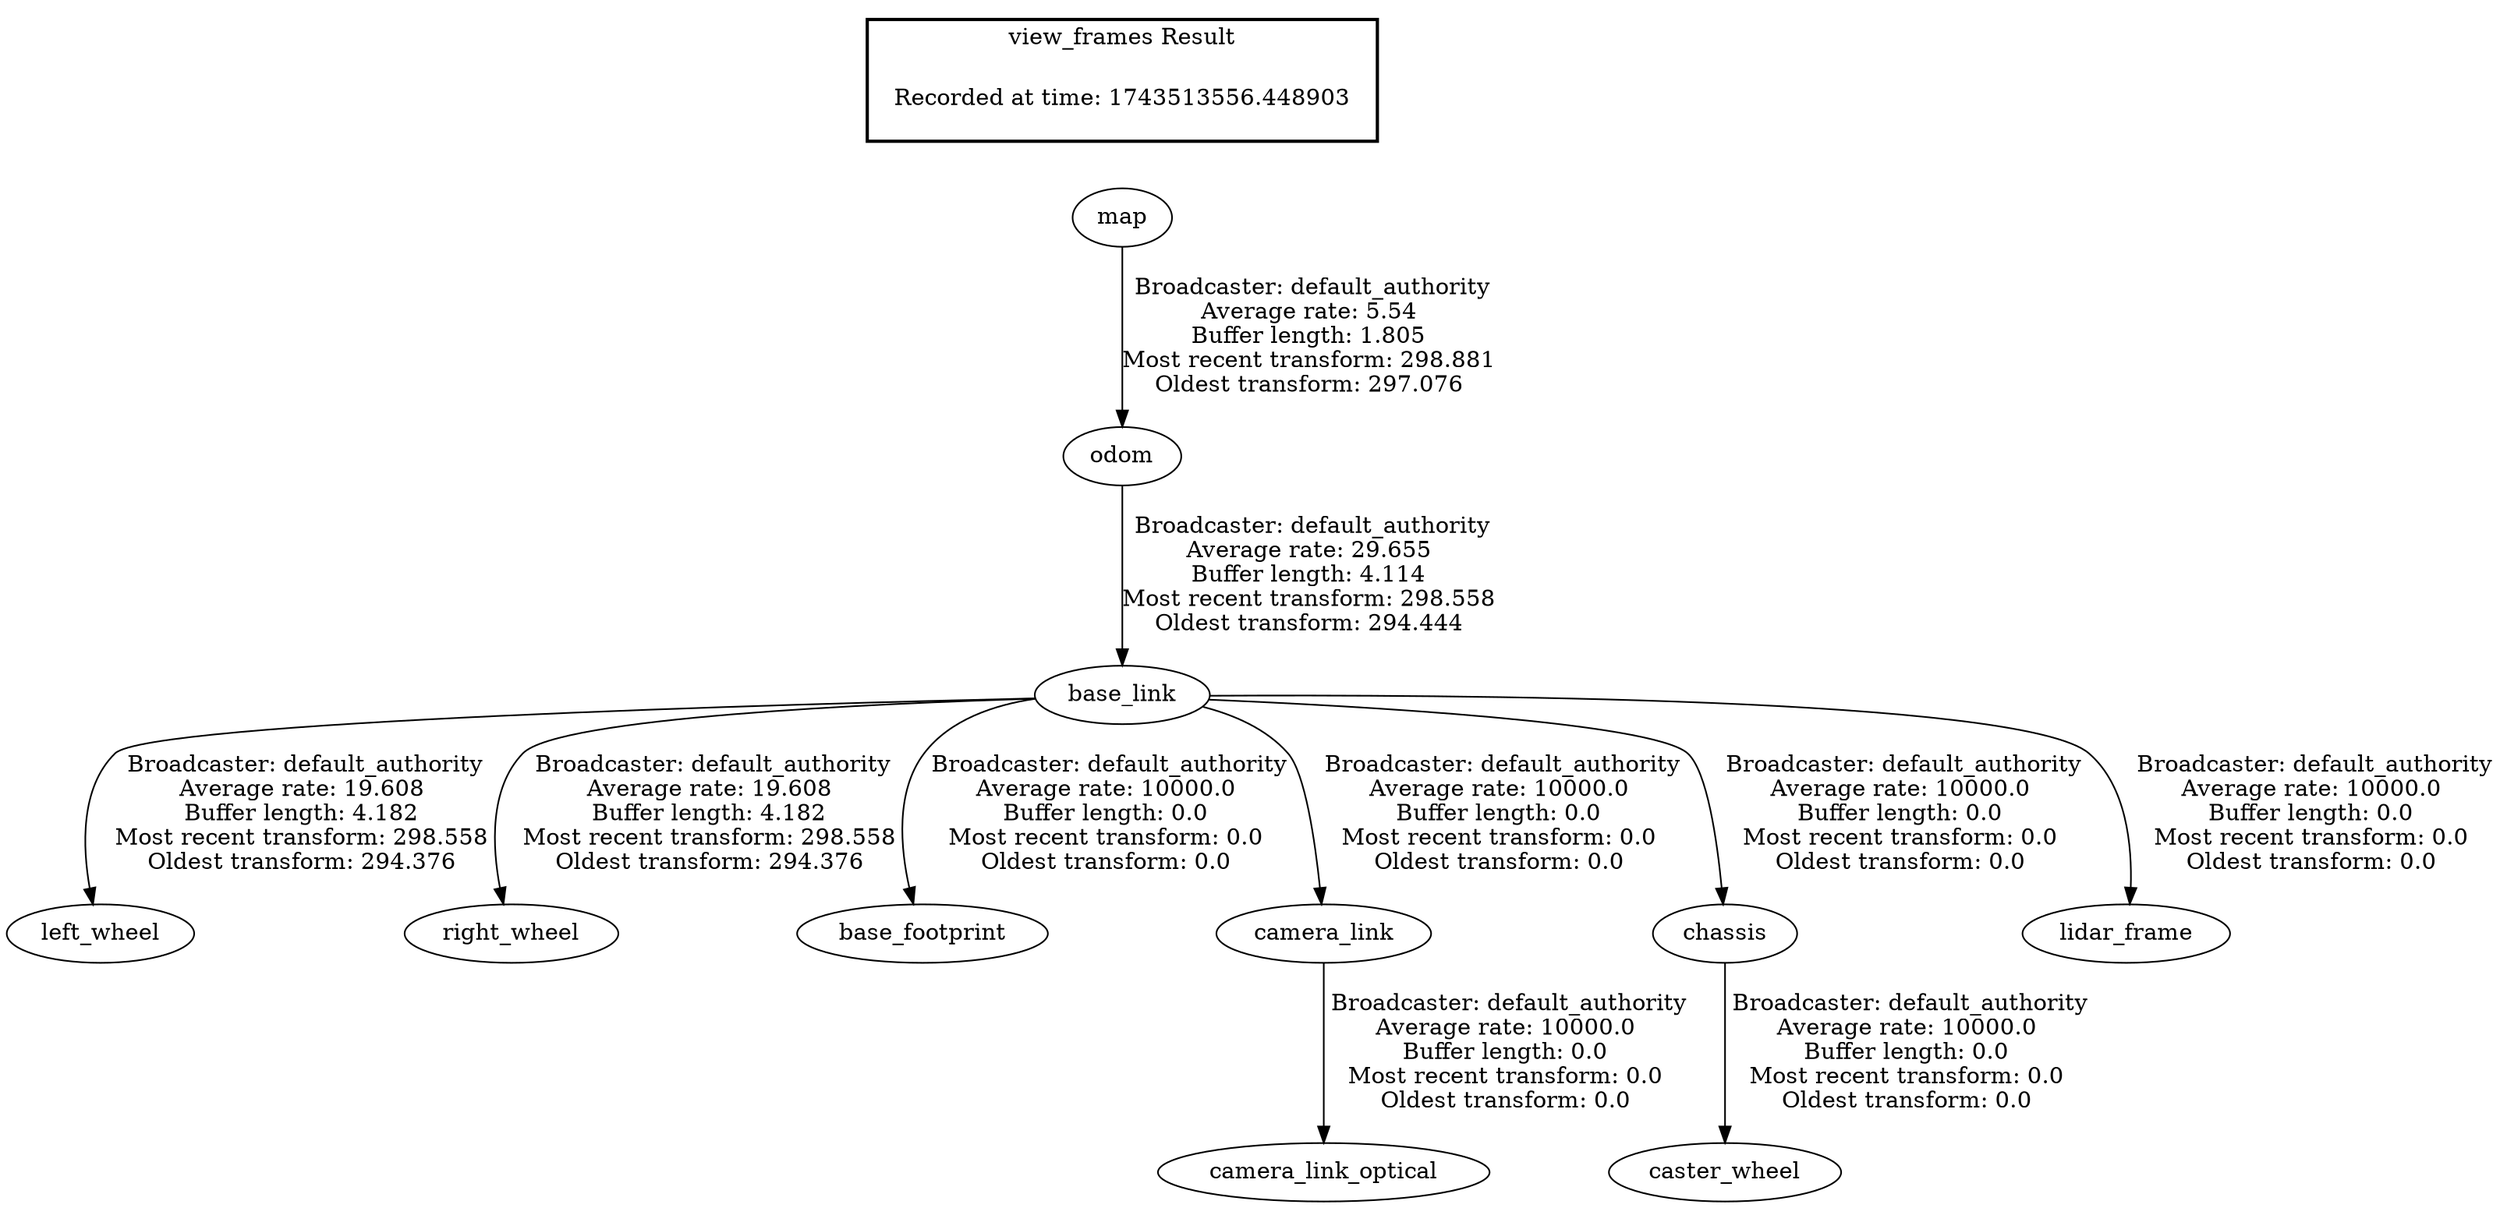 digraph G {
"base_link" -> "left_wheel"[label=" Broadcaster: default_authority\nAverage rate: 19.608\nBuffer length: 4.182\nMost recent transform: 298.558\nOldest transform: 294.376\n"];
"odom" -> "base_link"[label=" Broadcaster: default_authority\nAverage rate: 29.655\nBuffer length: 4.114\nMost recent transform: 298.558\nOldest transform: 294.444\n"];
"base_link" -> "right_wheel"[label=" Broadcaster: default_authority\nAverage rate: 19.608\nBuffer length: 4.182\nMost recent transform: 298.558\nOldest transform: 294.376\n"];
"base_link" -> "base_footprint"[label=" Broadcaster: default_authority\nAverage rate: 10000.0\nBuffer length: 0.0\nMost recent transform: 0.0\nOldest transform: 0.0\n"];
"base_link" -> "camera_link"[label=" Broadcaster: default_authority\nAverage rate: 10000.0\nBuffer length: 0.0\nMost recent transform: 0.0\nOldest transform: 0.0\n"];
"camera_link" -> "camera_link_optical"[label=" Broadcaster: default_authority\nAverage rate: 10000.0\nBuffer length: 0.0\nMost recent transform: 0.0\nOldest transform: 0.0\n"];
"chassis" -> "caster_wheel"[label=" Broadcaster: default_authority\nAverage rate: 10000.0\nBuffer length: 0.0\nMost recent transform: 0.0\nOldest transform: 0.0\n"];
"base_link" -> "chassis"[label=" Broadcaster: default_authority\nAverage rate: 10000.0\nBuffer length: 0.0\nMost recent transform: 0.0\nOldest transform: 0.0\n"];
"base_link" -> "lidar_frame"[label=" Broadcaster: default_authority\nAverage rate: 10000.0\nBuffer length: 0.0\nMost recent transform: 0.0\nOldest transform: 0.0\n"];
"map" -> "odom"[label=" Broadcaster: default_authority\nAverage rate: 5.54\nBuffer length: 1.805\nMost recent transform: 298.881\nOldest transform: 297.076\n"];
edge [style=invis];
 subgraph cluster_legend { style=bold; color=black; label ="view_frames Result";
"Recorded at time: 1743513556.448903"[ shape=plaintext ] ;
}->"map";
}